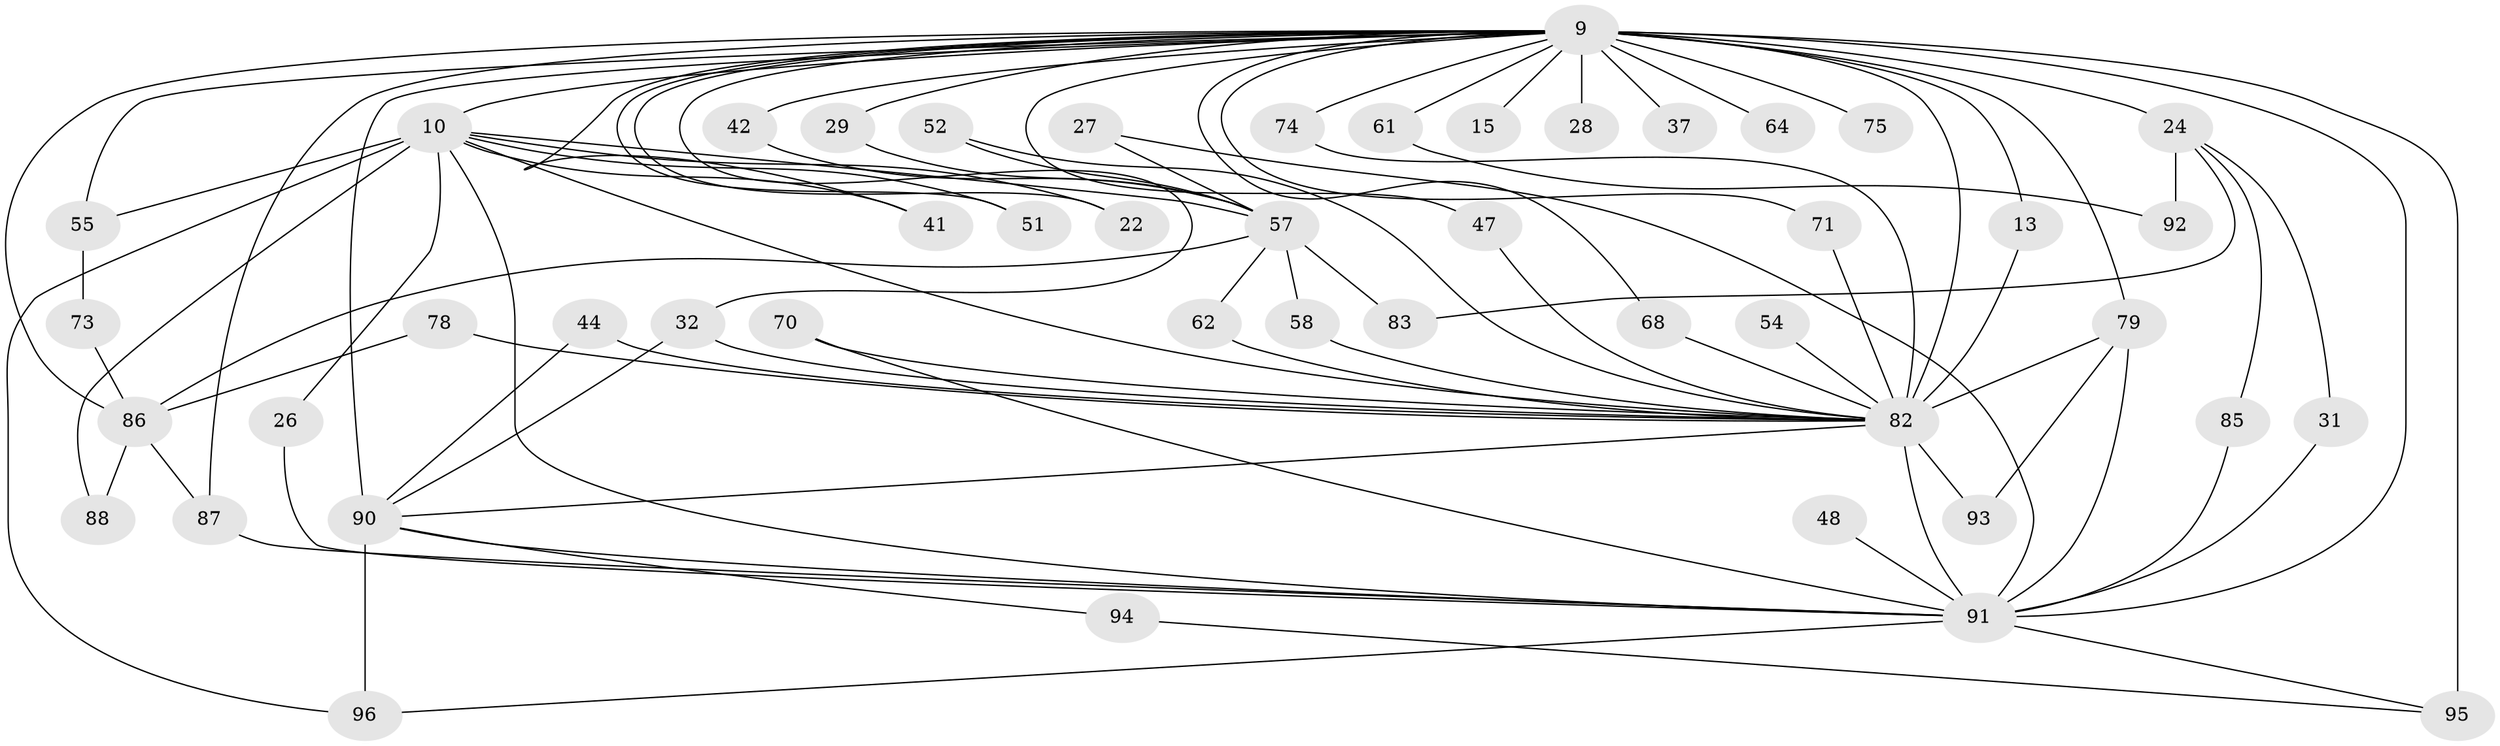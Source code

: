 // original degree distribution, {15: 0.03125, 24: 0.020833333333333332, 19: 0.010416666666666666, 25: 0.010416666666666666, 17: 0.010416666666666666, 18: 0.010416666666666666, 23: 0.010416666666666666, 8: 0.010416666666666666, 2: 0.53125, 6: 0.010416666666666666, 3: 0.22916666666666666, 10: 0.010416666666666666, 4: 0.07291666666666667, 7: 0.020833333333333332, 5: 0.010416666666666666}
// Generated by graph-tools (version 1.1) at 2025/47/03/04/25 21:47:15]
// undirected, 48 vertices, 89 edges
graph export_dot {
graph [start="1"]
  node [color=gray90,style=filled];
  9 [super="+2+7"];
  10 [super="+6"];
  13;
  15;
  22;
  24 [super="+14"];
  26;
  27;
  28;
  29;
  31;
  32 [super="+23"];
  37;
  41;
  42;
  44;
  47;
  48;
  51;
  52;
  54;
  55 [super="+33"];
  57 [super="+17"];
  58;
  61;
  62;
  64;
  68;
  70;
  71;
  73;
  74 [super="+34"];
  75;
  78;
  79 [super="+25"];
  82 [super="+59+77+46+80+50+65"];
  83;
  85;
  86 [super="+63+53+66"];
  87 [super="+81"];
  88;
  90 [super="+30+36+69+76+89"];
  91 [super="+5+39+49+56"];
  92;
  93;
  94;
  95 [super="+84+67"];
  96 [super="+45"];
  9 -- 10 [weight=8];
  9 -- 13;
  9 -- 15 [weight=2];
  9 -- 24 [weight=3];
  9 -- 28 [weight=2];
  9 -- 42;
  9 -- 75 [weight=2];
  9 -- 64 [weight=2];
  9 -- 22;
  9 -- 95 [weight=3];
  9 -- 37 [weight=2];
  9 -- 47;
  9 -- 61 [weight=2];
  9 -- 68;
  9 -- 71;
  9 -- 74 [weight=2];
  9 -- 86 [weight=7];
  9 -- 91 [weight=12];
  9 -- 29;
  9 -- 32;
  9 -- 41;
  9 -- 51;
  9 -- 55 [weight=2];
  9 -- 79;
  9 -- 82 [weight=14];
  9 -- 87;
  9 -- 90 [weight=7];
  10 -- 22;
  10 -- 26;
  10 -- 41;
  10 -- 88;
  10 -- 51;
  10 -- 55;
  10 -- 91 [weight=4];
  10 -- 57 [weight=2];
  10 -- 96;
  10 -- 82 [weight=7];
  13 -- 82;
  24 -- 92;
  24 -- 83;
  24 -- 85;
  24 -- 31;
  26 -- 91;
  27 -- 91;
  27 -- 57;
  29 -- 57;
  31 -- 91;
  32 -- 90;
  32 -- 82 [weight=2];
  42 -- 57;
  44 -- 90;
  44 -- 82;
  47 -- 82;
  48 -- 91 [weight=2];
  52 -- 57;
  52 -- 82;
  54 -- 82 [weight=2];
  55 -- 73;
  57 -- 58;
  57 -- 86 [weight=2];
  57 -- 83;
  57 -- 62;
  58 -- 82;
  61 -- 92;
  62 -- 82 [weight=2];
  68 -- 82;
  70 -- 91;
  70 -- 82;
  71 -- 82;
  73 -- 86;
  74 -- 82;
  78 -- 86;
  78 -- 82;
  79 -- 93;
  79 -- 91;
  79 -- 82;
  82 -- 91 [weight=6];
  82 -- 93;
  82 -- 90;
  85 -- 91;
  86 -- 87;
  86 -- 88;
  87 -- 91;
  90 -- 91;
  90 -- 96;
  90 -- 94;
  91 -- 96;
  91 -- 95;
  94 -- 95;
}
